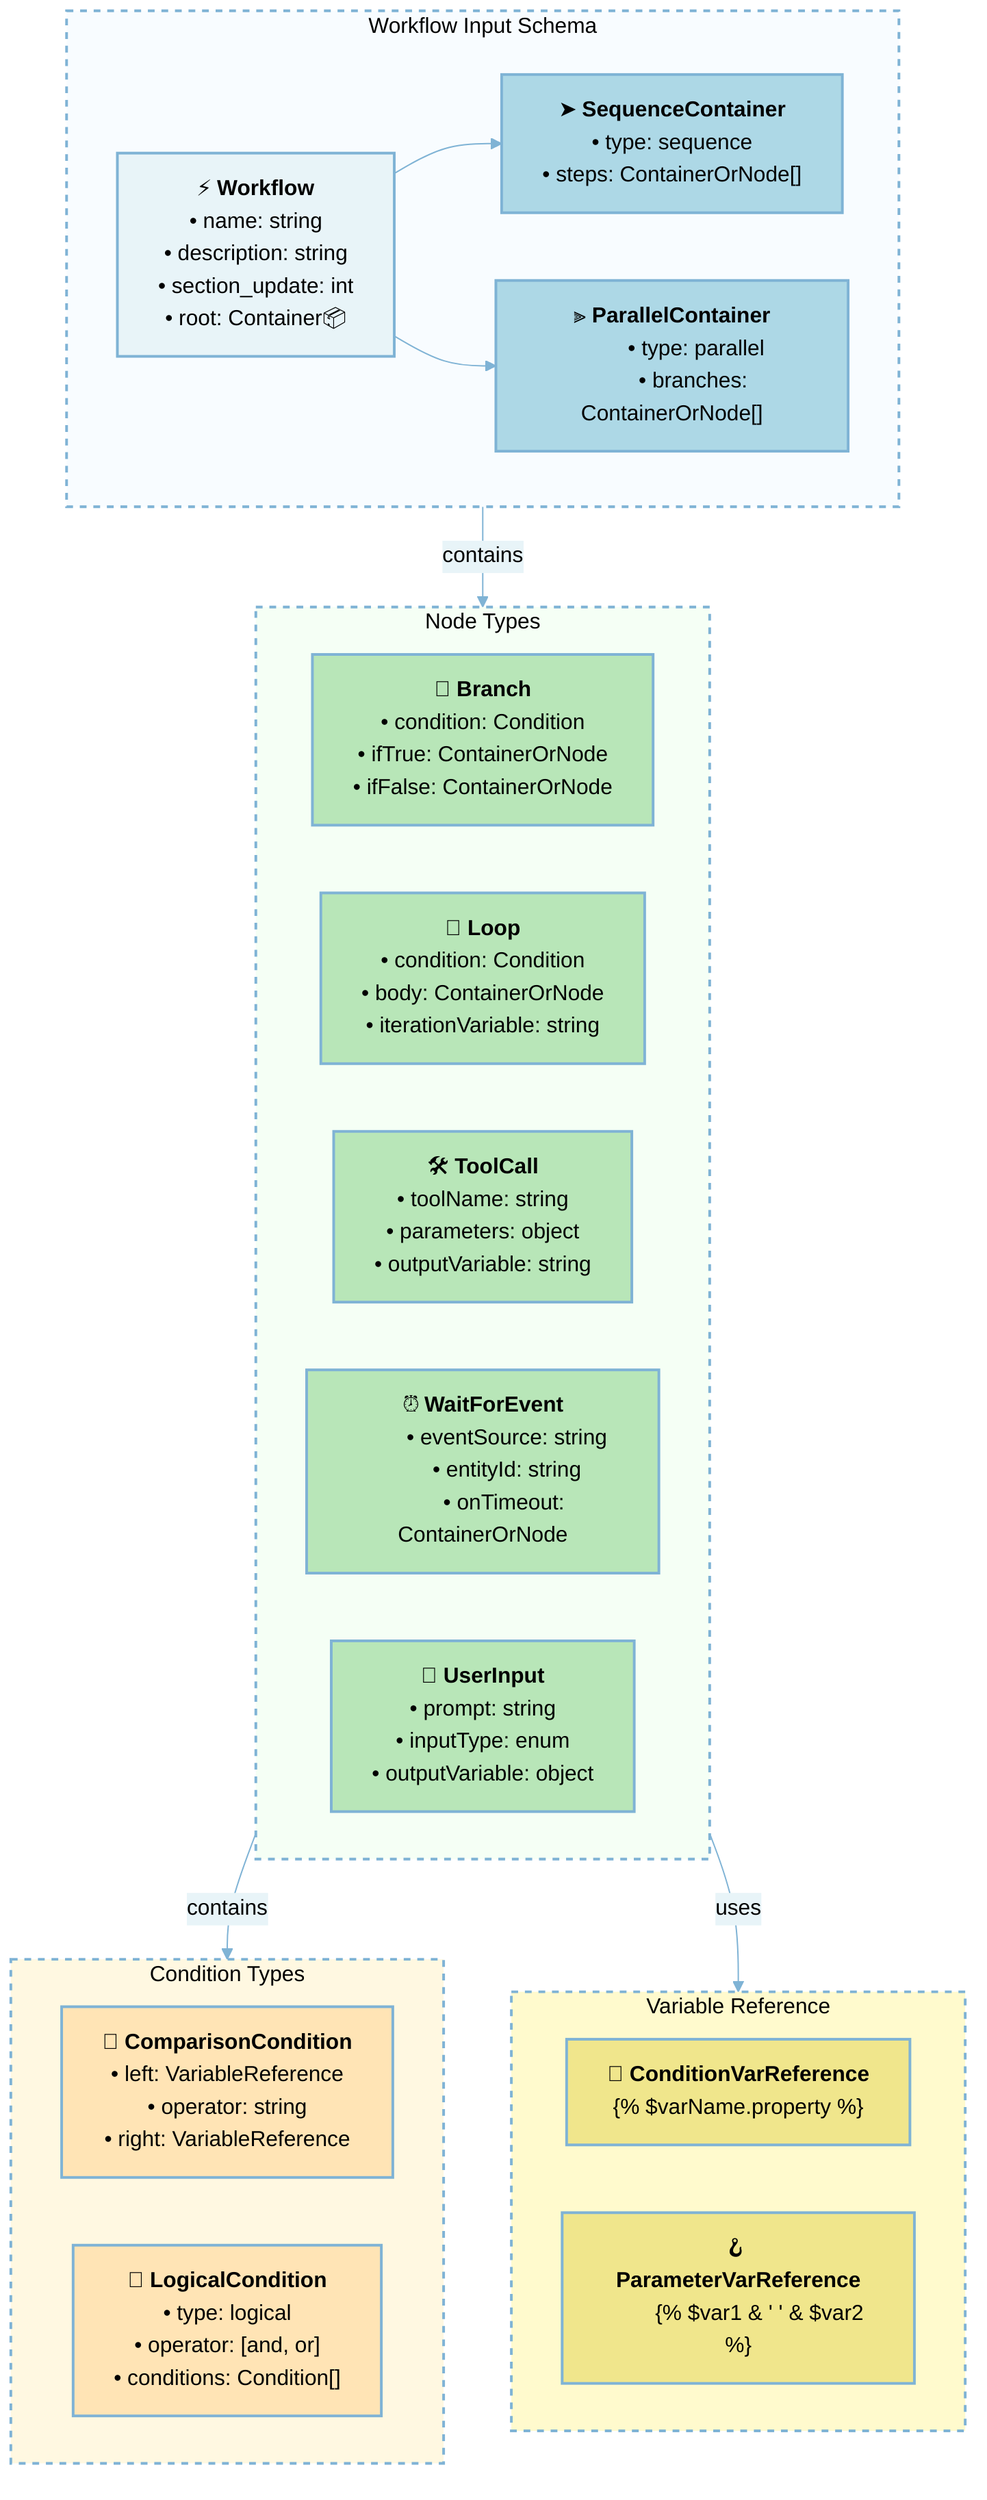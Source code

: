 %%{init: {'theme': 'base', 'themeVariables': { 'primaryColor': '#ADD8E6', 'primaryTextColor': '#000', 'primaryBorderColor': '#7FB3D5', 'lineColor': '#7FB3D5', 'secondaryColor': '#E8F4F8', 'tertiaryColor': '#fff'}}}%%

flowchart TD
    %% Core Workflow Structure
    subgraph CoreSection ["Workflow Input Schema"]
        WorkflowRoot["⚡ <b>Workflow</b>
        • name: string
        • description: string
        • section_update: int
        • root: Container📦"]
        
        Sequence["➤ <b>SequenceContainer</b>
        • type: sequence
        • steps: ContainerOrNode[]"]
        
        Parallel["⫸ <b>ParallelContainer</b>
        • type: parallel
        • branches: ContainerOrNode[]"]
    end
    
    %% Node Types Section
    subgraph NodeSection ["Node Types"]
        
        Branch["🔀 <b>Branch</b>
        • condition: Condition
        • ifTrue: ContainerOrNode
        • ifFalse: ContainerOrNode"]
        
        Loop["🔁 <b>Loop</b>
        • condition: Condition
        • body: ContainerOrNode
        • iterationVariable: string"]

        ToolCall["🛠️ <b>ToolCall</b>
        • toolName: string
        • parameters: object
        • outputVariable: string"]
        
        WaitEvent["⏰ <b>WaitForEvent</b>
        • eventSource: string
        • entityId: string
        • onTimeout: ContainerOrNode"]
        
        UserInput["👤 <b>UserInput</b>
        • prompt: string
        • inputType: enum
        • outputVariable: object"]
    end
    
    %% Condition Logic Section
    subgraph ConditionSection ["Condition Types"]
        
        Comparison["🟰 <b>ComparisonCondition</b>
        • left: VariableReference
        • operator: string
        • right: VariableReference"]
        
        Logical["🧮 <b>LogicalCondition</b>
        • type: logical
        • operator: [and, or]
        • conditions: Condition[]"]
    end
    
    %% Variable Reference Section
    subgraph VariableSection ["Variable Reference"]
        SingleVarRef["🔗 <b>ConditionVarReference</b>
        {% $varName.property %}"]

        ParameterVarRef["🪝 <b>ParameterVarReference</b>
        {% $var1 & ' ' & $var2 %}"]
    end
    
    %% Core Relationships
    WorkflowRoot --> Sequence
    WorkflowRoot --> Parallel
    
    CoreSection -->|contains| NodeSection
    
    %% Condition Relationships
    NodeSection -->|contains| ConditionSection
    NodeSection -->|uses| VariableSection
    
    %% Styling
    classDef coreStyle fill:#E8F4F8,stroke:#7FB3D5,stroke-width:2px,color:#000
    classDef containerStyle fill:#ADD8E6,stroke:#7FB3D5,stroke-width:2px,color:#000
    classDef nodeStyle fill:#B8E6B8,stroke:#7FB3D5,stroke-width:2px,color:#000
    classDef conditionStyle fill:#FFE4B5,stroke:#7FB3D5,stroke-width:2px,color:#000
    classDef variableStyle fill:#F0E68C,stroke:#7FB3D5,stroke-width:2px,color:#000
    
    %% Apply styles
    class WorkflowRoot,Interface coreStyle
    class Container,Sequence,Parallel containerStyle
    class Node,ToolCall,UserInput,Branch,Loop,WaitEvent nodeStyle
    class Condition,Comparison,Logical conditionStyle
    class SingleVarRef,ParameterVarRef variableStyle
    
    %% Subgraph styling
    style CoreSection fill:#F8FCFF,stroke:#7FB3D5,stroke-width:2px,color:#000,stroke-dasharray: 5 5
    %% style ContainerSection fill:#F0F8FF,stroke:#7FB3D5,stroke-width:2px,color:#000,stroke-dasharray: 5 5
    style NodeSection fill:#F5FFF5,stroke:#7FB3D5,stroke-width:2px,color:#000,stroke-dasharray: 5 5
    style ConditionSection fill:#FFF8E1,stroke:#7FB3D5,stroke-width:2px,color:#000,stroke-dasharray: 5 5
    style VariableSection fill:#FFFACD,stroke:#7FB3D5,stroke-width:2px,color:#000,stroke-dasharray: 5 5